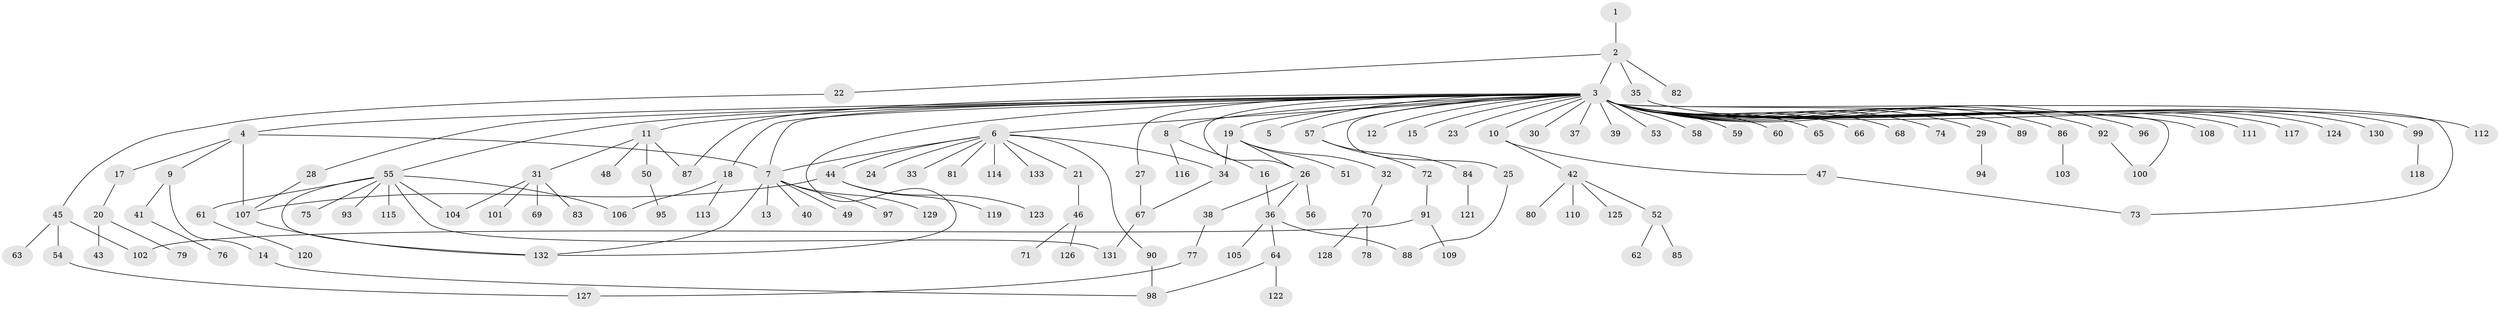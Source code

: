 // Generated by graph-tools (version 1.1) at 2025/49/03/09/25 03:49:53]
// undirected, 133 vertices, 154 edges
graph export_dot {
graph [start="1"]
  node [color=gray90,style=filled];
  1;
  2;
  3;
  4;
  5;
  6;
  7;
  8;
  9;
  10;
  11;
  12;
  13;
  14;
  15;
  16;
  17;
  18;
  19;
  20;
  21;
  22;
  23;
  24;
  25;
  26;
  27;
  28;
  29;
  30;
  31;
  32;
  33;
  34;
  35;
  36;
  37;
  38;
  39;
  40;
  41;
  42;
  43;
  44;
  45;
  46;
  47;
  48;
  49;
  50;
  51;
  52;
  53;
  54;
  55;
  56;
  57;
  58;
  59;
  60;
  61;
  62;
  63;
  64;
  65;
  66;
  67;
  68;
  69;
  70;
  71;
  72;
  73;
  74;
  75;
  76;
  77;
  78;
  79;
  80;
  81;
  82;
  83;
  84;
  85;
  86;
  87;
  88;
  89;
  90;
  91;
  92;
  93;
  94;
  95;
  96;
  97;
  98;
  99;
  100;
  101;
  102;
  103;
  104;
  105;
  106;
  107;
  108;
  109;
  110;
  111;
  112;
  113;
  114;
  115;
  116;
  117;
  118;
  119;
  120;
  121;
  122;
  123;
  124;
  125;
  126;
  127;
  128;
  129;
  130;
  131;
  132;
  133;
  1 -- 2;
  2 -- 3;
  2 -- 22;
  2 -- 35;
  2 -- 82;
  3 -- 4;
  3 -- 5;
  3 -- 6;
  3 -- 7;
  3 -- 8;
  3 -- 10;
  3 -- 11;
  3 -- 12;
  3 -- 15;
  3 -- 18;
  3 -- 19;
  3 -- 23;
  3 -- 25;
  3 -- 26;
  3 -- 27;
  3 -- 28;
  3 -- 29;
  3 -- 30;
  3 -- 37;
  3 -- 39;
  3 -- 53;
  3 -- 55;
  3 -- 57;
  3 -- 58;
  3 -- 59;
  3 -- 60;
  3 -- 65;
  3 -- 66;
  3 -- 68;
  3 -- 73;
  3 -- 74;
  3 -- 86;
  3 -- 87;
  3 -- 89;
  3 -- 92;
  3 -- 96;
  3 -- 99;
  3 -- 100;
  3 -- 108;
  3 -- 111;
  3 -- 117;
  3 -- 124;
  3 -- 130;
  3 -- 132;
  4 -- 7;
  4 -- 9;
  4 -- 17;
  4 -- 107;
  6 -- 7;
  6 -- 21;
  6 -- 24;
  6 -- 33;
  6 -- 34;
  6 -- 44;
  6 -- 81;
  6 -- 90;
  6 -- 114;
  6 -- 133;
  7 -- 13;
  7 -- 40;
  7 -- 49;
  7 -- 97;
  7 -- 129;
  7 -- 132;
  8 -- 16;
  8 -- 116;
  9 -- 14;
  9 -- 41;
  10 -- 42;
  10 -- 47;
  11 -- 31;
  11 -- 48;
  11 -- 50;
  11 -- 87;
  14 -- 98;
  16 -- 36;
  17 -- 20;
  18 -- 106;
  18 -- 113;
  19 -- 26;
  19 -- 32;
  19 -- 34;
  19 -- 51;
  20 -- 43;
  20 -- 79;
  21 -- 46;
  22 -- 45;
  25 -- 88;
  26 -- 36;
  26 -- 38;
  26 -- 56;
  27 -- 67;
  28 -- 107;
  29 -- 94;
  31 -- 69;
  31 -- 83;
  31 -- 101;
  31 -- 104;
  32 -- 70;
  34 -- 67;
  35 -- 112;
  36 -- 64;
  36 -- 88;
  36 -- 105;
  38 -- 77;
  41 -- 76;
  42 -- 52;
  42 -- 80;
  42 -- 110;
  42 -- 125;
  44 -- 107;
  44 -- 119;
  44 -- 123;
  45 -- 54;
  45 -- 63;
  45 -- 102;
  46 -- 71;
  46 -- 126;
  47 -- 73;
  50 -- 95;
  52 -- 62;
  52 -- 85;
  54 -- 127;
  55 -- 61;
  55 -- 75;
  55 -- 93;
  55 -- 104;
  55 -- 106;
  55 -- 115;
  55 -- 131;
  55 -- 132;
  57 -- 72;
  57 -- 84;
  61 -- 120;
  64 -- 98;
  64 -- 122;
  67 -- 131;
  70 -- 78;
  70 -- 128;
  72 -- 91;
  77 -- 127;
  84 -- 121;
  86 -- 103;
  90 -- 98;
  91 -- 102;
  91 -- 109;
  92 -- 100;
  99 -- 118;
  107 -- 132;
}

